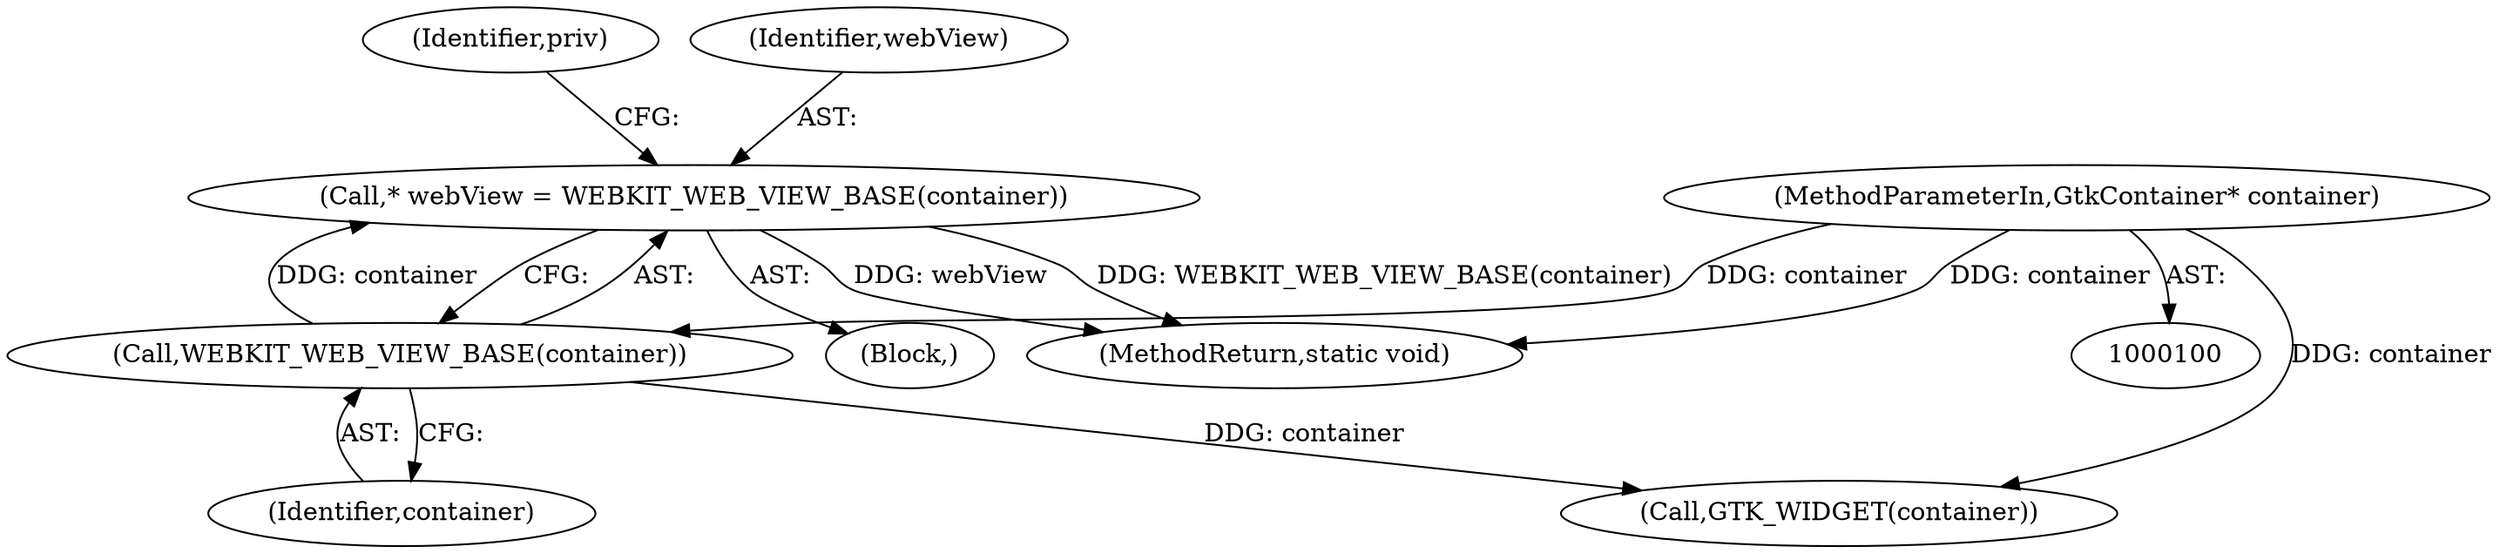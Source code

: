 digraph "0_Chrome_3bbc818ed1a7b63b8290bbde9ae975956748cb8a@pointer" {
"1000105" [label="(Call,* webView = WEBKIT_WEB_VIEW_BASE(container))"];
"1000107" [label="(Call,WEBKIT_WEB_VIEW_BASE(container))"];
"1000101" [label="(MethodParameterIn,GtkContainer* container)"];
"1000146" [label="(MethodReturn,static void)"];
"1000111" [label="(Identifier,priv)"];
"1000107" [label="(Call,WEBKIT_WEB_VIEW_BASE(container))"];
"1000105" [label="(Call,* webView = WEBKIT_WEB_VIEW_BASE(container))"];
"1000103" [label="(Block,)"];
"1000106" [label="(Identifier,webView)"];
"1000101" [label="(MethodParameterIn,GtkContainer* container)"];
"1000108" [label="(Identifier,container)"];
"1000144" [label="(Call,GTK_WIDGET(container))"];
"1000105" -> "1000103"  [label="AST: "];
"1000105" -> "1000107"  [label="CFG: "];
"1000106" -> "1000105"  [label="AST: "];
"1000107" -> "1000105"  [label="AST: "];
"1000111" -> "1000105"  [label="CFG: "];
"1000105" -> "1000146"  [label="DDG: WEBKIT_WEB_VIEW_BASE(container)"];
"1000105" -> "1000146"  [label="DDG: webView"];
"1000107" -> "1000105"  [label="DDG: container"];
"1000107" -> "1000108"  [label="CFG: "];
"1000108" -> "1000107"  [label="AST: "];
"1000101" -> "1000107"  [label="DDG: container"];
"1000107" -> "1000144"  [label="DDG: container"];
"1000101" -> "1000100"  [label="AST: "];
"1000101" -> "1000146"  [label="DDG: container"];
"1000101" -> "1000144"  [label="DDG: container"];
}

